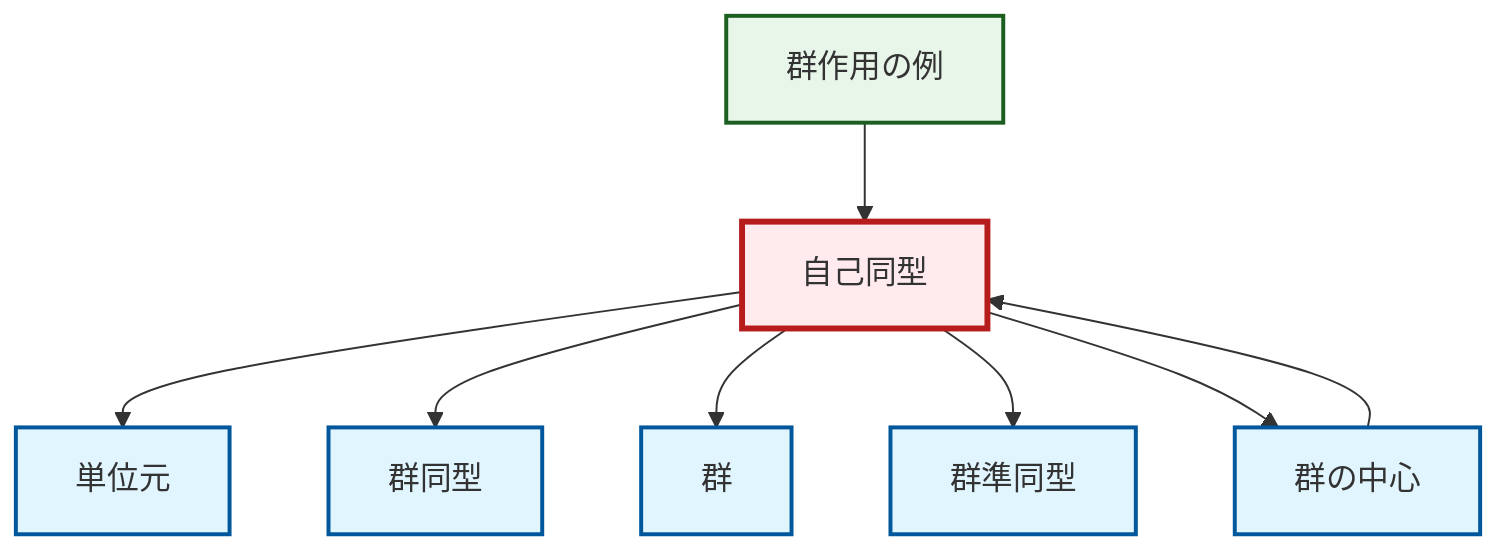 graph TD
    classDef definition fill:#e1f5fe,stroke:#01579b,stroke-width:2px
    classDef theorem fill:#f3e5f5,stroke:#4a148c,stroke-width:2px
    classDef axiom fill:#fff3e0,stroke:#e65100,stroke-width:2px
    classDef example fill:#e8f5e9,stroke:#1b5e20,stroke-width:2px
    classDef current fill:#ffebee,stroke:#b71c1c,stroke-width:3px
    def-automorphism["自己同型"]:::definition
    def-homomorphism["群準同型"]:::definition
    def-group["群"]:::definition
    def-isomorphism["群同型"]:::definition
    def-center-of-group["群の中心"]:::definition
    ex-group-action-examples["群作用の例"]:::example
    def-identity-element["単位元"]:::definition
    def-automorphism --> def-identity-element
    def-automorphism --> def-isomorphism
    def-automorphism --> def-group
    def-automorphism --> def-homomorphism
    def-center-of-group --> def-automorphism
    def-automorphism --> def-center-of-group
    ex-group-action-examples --> def-automorphism
    class def-automorphism current
